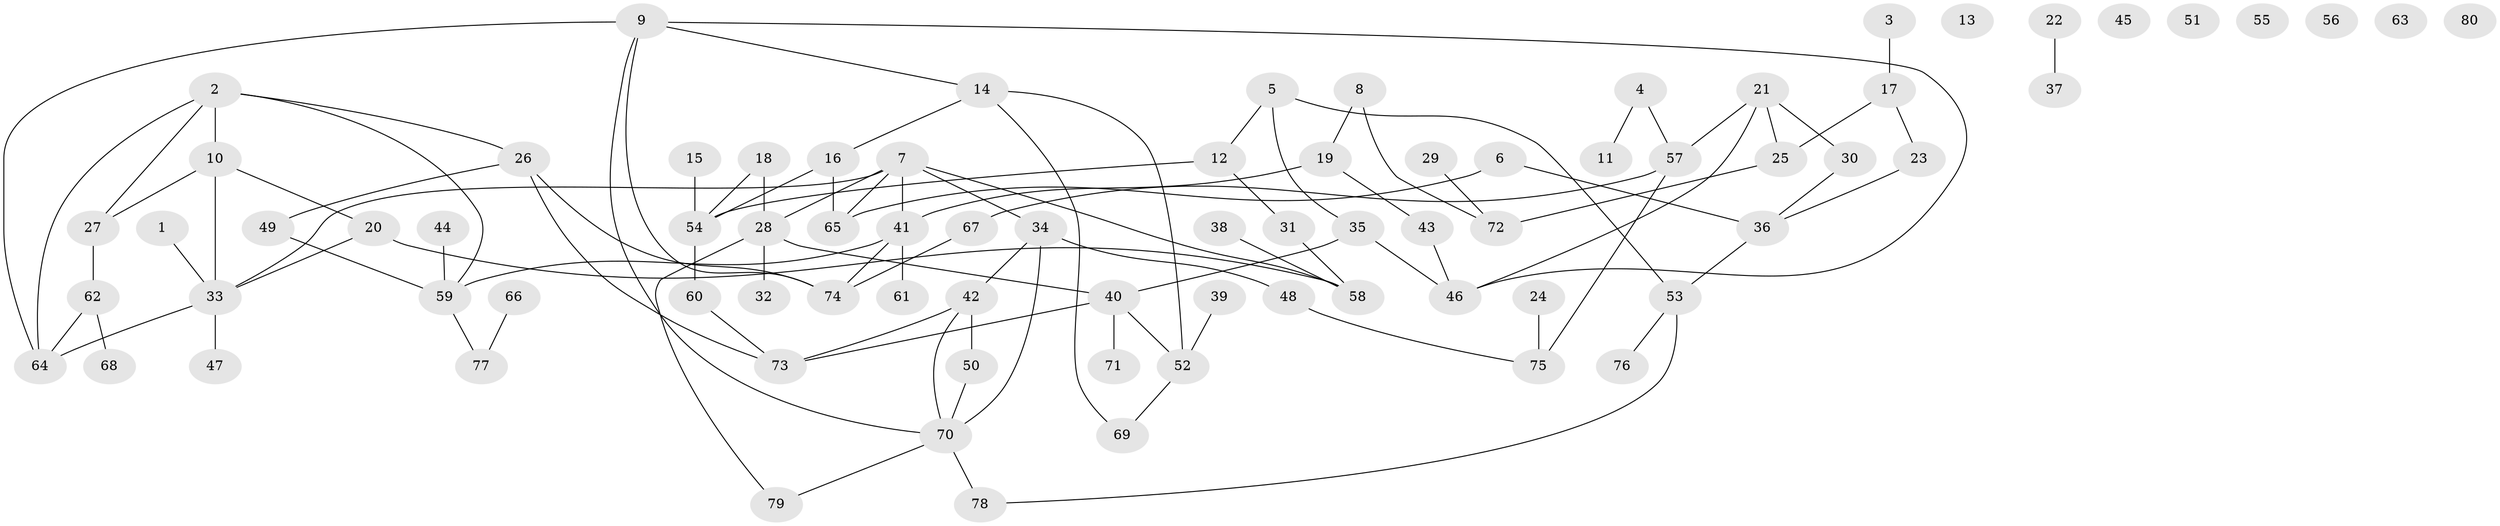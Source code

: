 // Generated by graph-tools (version 1.1) at 2025/00/03/09/25 03:00:44]
// undirected, 80 vertices, 102 edges
graph export_dot {
graph [start="1"]
  node [color=gray90,style=filled];
  1;
  2;
  3;
  4;
  5;
  6;
  7;
  8;
  9;
  10;
  11;
  12;
  13;
  14;
  15;
  16;
  17;
  18;
  19;
  20;
  21;
  22;
  23;
  24;
  25;
  26;
  27;
  28;
  29;
  30;
  31;
  32;
  33;
  34;
  35;
  36;
  37;
  38;
  39;
  40;
  41;
  42;
  43;
  44;
  45;
  46;
  47;
  48;
  49;
  50;
  51;
  52;
  53;
  54;
  55;
  56;
  57;
  58;
  59;
  60;
  61;
  62;
  63;
  64;
  65;
  66;
  67;
  68;
  69;
  70;
  71;
  72;
  73;
  74;
  75;
  76;
  77;
  78;
  79;
  80;
  1 -- 33;
  2 -- 10;
  2 -- 26;
  2 -- 27;
  2 -- 59;
  2 -- 64;
  3 -- 17;
  4 -- 11;
  4 -- 57;
  5 -- 12;
  5 -- 35;
  5 -- 53;
  6 -- 36;
  6 -- 65;
  7 -- 28;
  7 -- 33;
  7 -- 34;
  7 -- 41;
  7 -- 58;
  7 -- 65;
  8 -- 19;
  8 -- 72;
  9 -- 14;
  9 -- 46;
  9 -- 64;
  9 -- 70;
  9 -- 74;
  10 -- 20;
  10 -- 27;
  10 -- 33;
  12 -- 31;
  12 -- 54;
  14 -- 16;
  14 -- 52;
  14 -- 69;
  15 -- 54;
  16 -- 54;
  16 -- 65;
  17 -- 23;
  17 -- 25;
  18 -- 28;
  18 -- 54;
  19 -- 41;
  19 -- 43;
  20 -- 33;
  20 -- 58;
  21 -- 25;
  21 -- 30;
  21 -- 46;
  21 -- 57;
  22 -- 37;
  23 -- 36;
  24 -- 75;
  25 -- 72;
  26 -- 49;
  26 -- 73;
  26 -- 74;
  27 -- 62;
  28 -- 32;
  28 -- 40;
  28 -- 79;
  29 -- 72;
  30 -- 36;
  31 -- 58;
  33 -- 47;
  33 -- 64;
  34 -- 42;
  34 -- 48;
  34 -- 70;
  35 -- 40;
  35 -- 46;
  36 -- 53;
  38 -- 58;
  39 -- 52;
  40 -- 52;
  40 -- 71;
  40 -- 73;
  41 -- 59;
  41 -- 61;
  41 -- 74;
  42 -- 50;
  42 -- 70;
  42 -- 73;
  43 -- 46;
  44 -- 59;
  48 -- 75;
  49 -- 59;
  50 -- 70;
  52 -- 69;
  53 -- 76;
  53 -- 78;
  54 -- 60;
  57 -- 67;
  57 -- 75;
  59 -- 77;
  60 -- 73;
  62 -- 64;
  62 -- 68;
  66 -- 77;
  67 -- 74;
  70 -- 78;
  70 -- 79;
}
